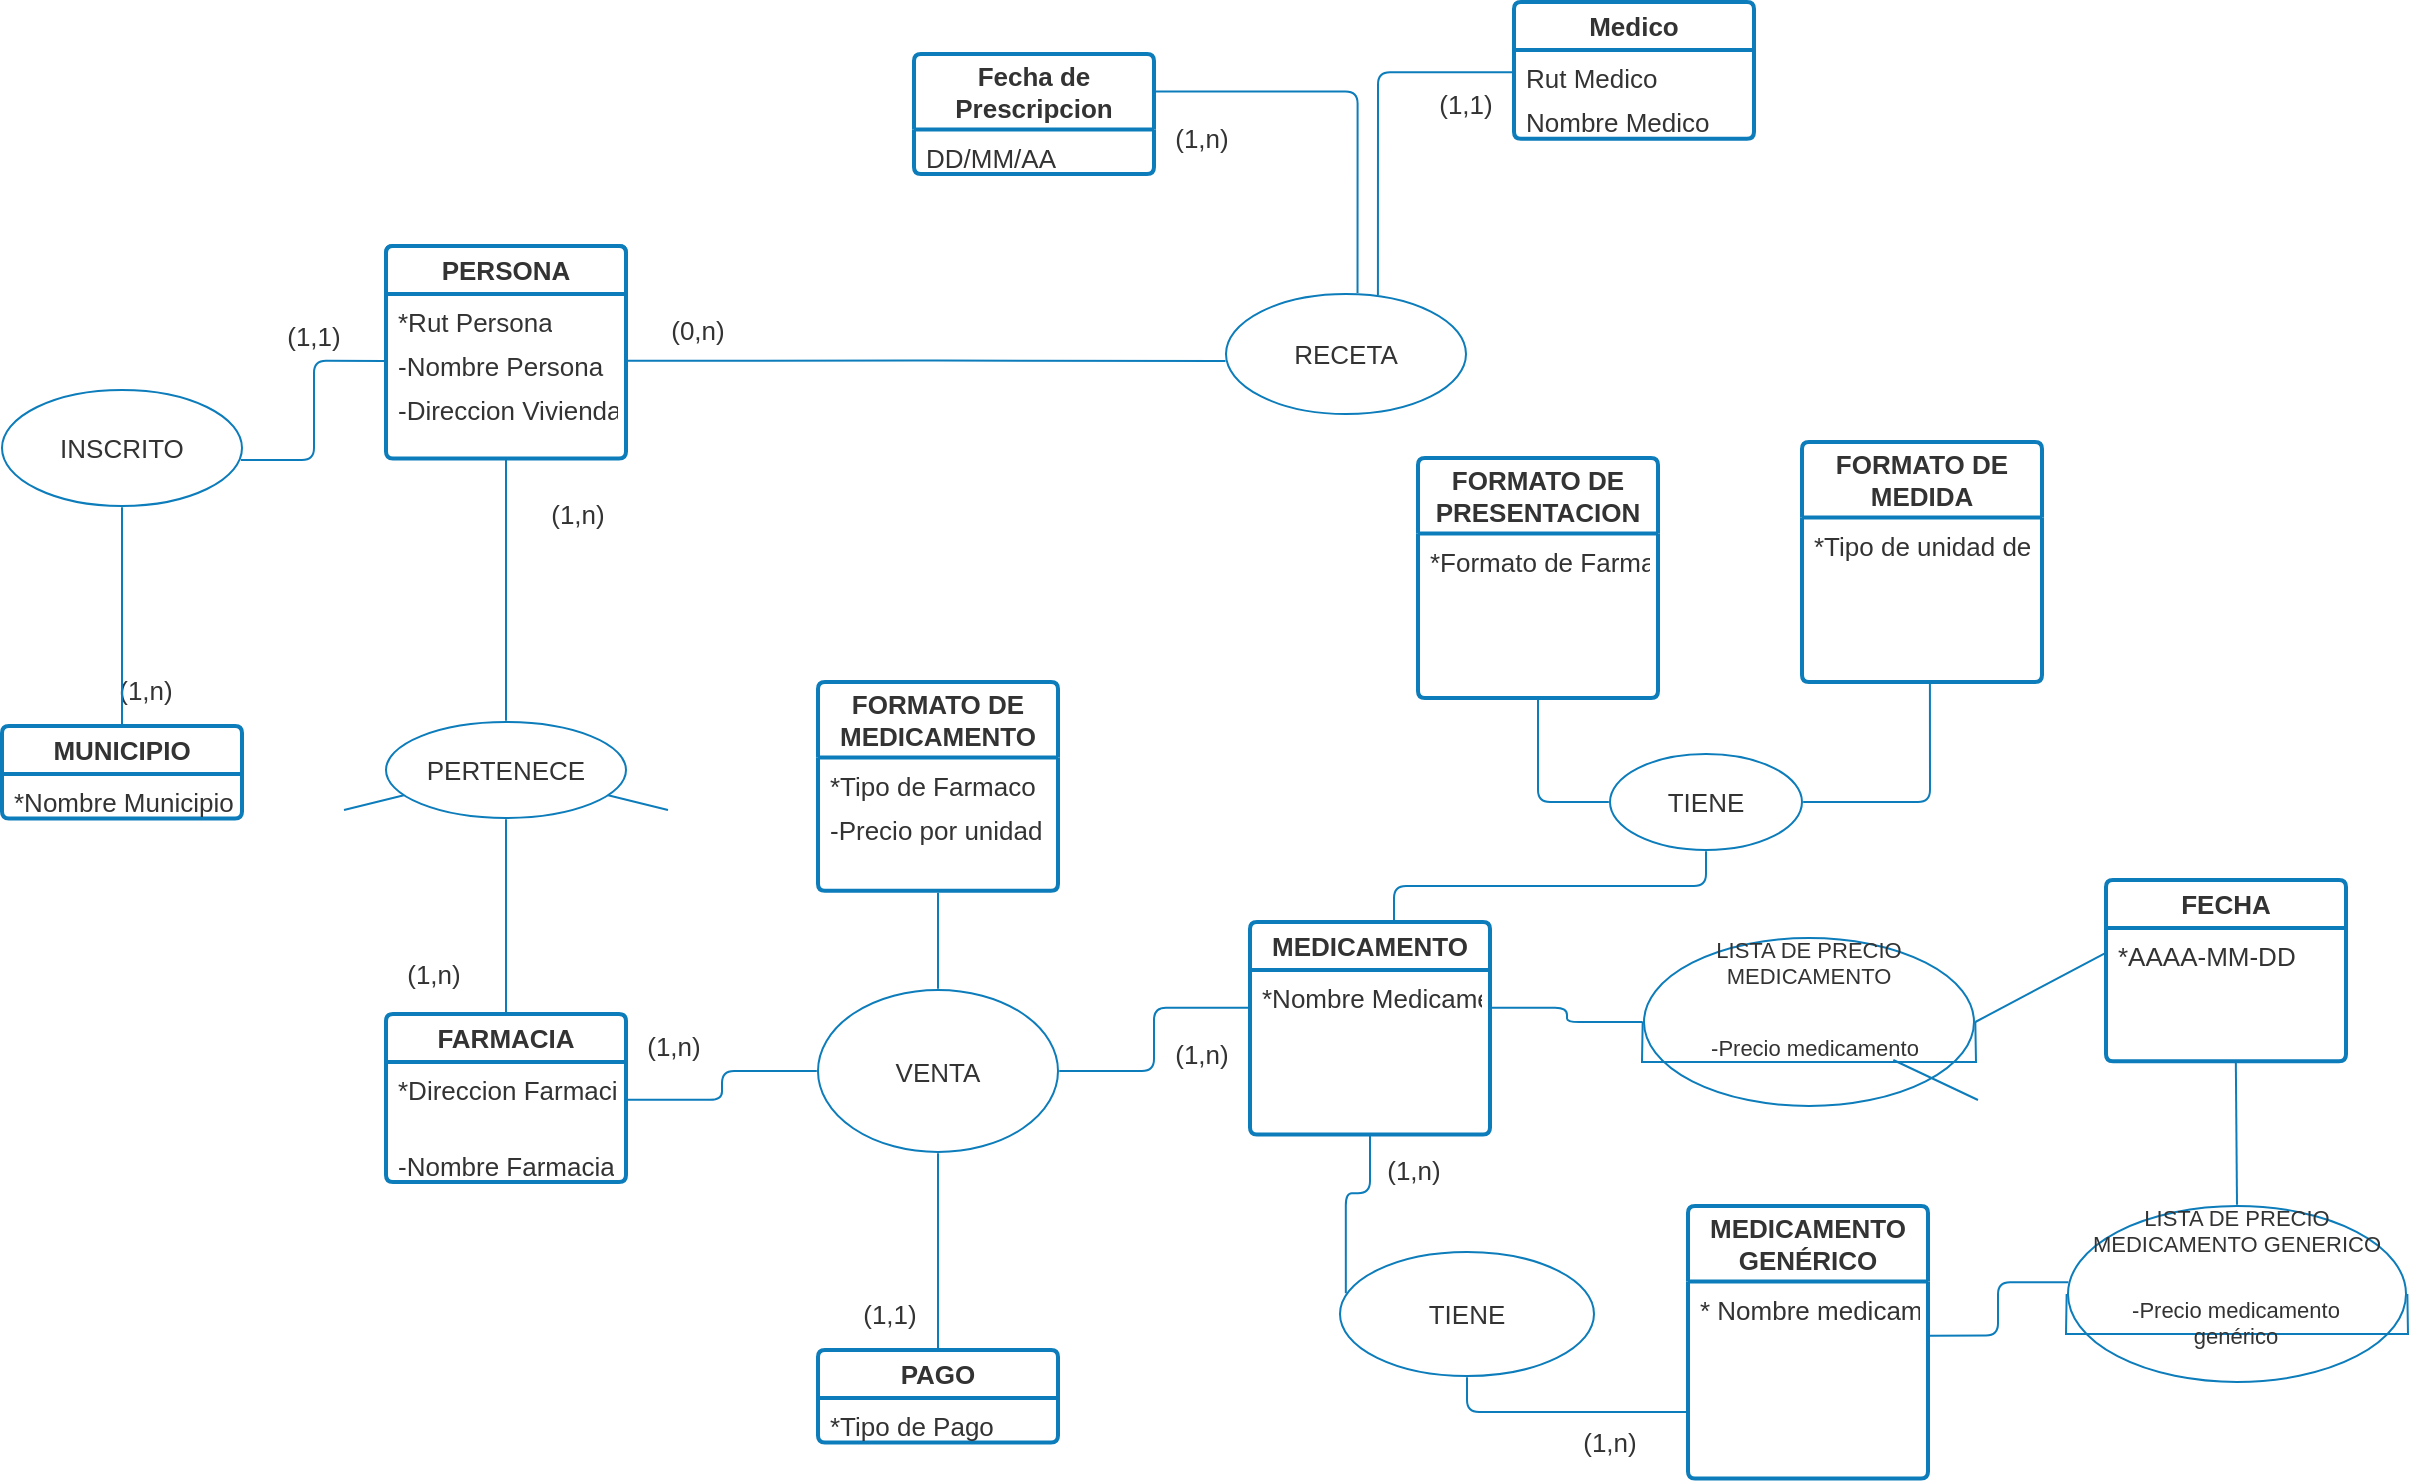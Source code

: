 <mxfile version="13.10.3" type="github"><diagram id="3scmJHmz0SpXR95SD5mB" name="Page-1"><mxGraphModel dx="1483" dy="783" grid="1" gridSize="10" guides="1" tooltips="1" connect="1" arrows="1" fold="1" page="1" pageScale="1" pageWidth="827" pageHeight="1169" math="0" shadow="0"><root><mxCell id="0"/><mxCell id="1" parent="0"/><mxCell id="yOtdlqBsjdBMA4Psk-h1-1" value="Persona" style="html=1;overflow=block;whiteSpace=wrap;swimlane;childLayout=stackLayout;horizontal=1;horizontalStack=0;resizeParent=1;resizeParentMax=0;resizeLast=0;collapsible=0;marginBottom=0;swimlaneFillColor=#ffffff;startSize=24;whiteSpace=wrap;fontSize=13;fontColor=#333333;align=center;whiteSpace=wrap;spacing=0;strokeColor=#0c7cba;strokeOpacity=100;fillOpacity=100;rounded=1;absoluteArcSize=1;arcSize=7;fillColor=#ffffff;strokeWidth=2;fillColor=#ffffff;" vertex="1" zOrder="1" parent="1"><mxGeometry x="216" y="144" width="120" height="90.6" as="geometry"/></mxCell><mxCell id="yOtdlqBsjdBMA4Psk-h1-2" value="Rut Persona" style="part=1;resizeHeight=0;strokeColor=none;align=left;verticalAlign=top;spacingLeft=4;spacingRight=4;overflow=hidden;rotatable=0;points=[[0,0.5],[1,0.5]];portConstraint=eastwest;html=1;swimlaneFillColor=#ffffff;fontSize=13;fontColor=#333333;fillColor=none;strokeOpacity=100;fillOpacity=100;" vertex="1" parent="yOtdlqBsjdBMA4Psk-h1-1"><mxGeometry y="24" width="120" height="22.2" as="geometry"/></mxCell><mxCell id="yOtdlqBsjdBMA4Psk-h1-3" value="Nombre Persona" style="part=1;resizeHeight=0;strokeColor=none;align=left;verticalAlign=top;spacingLeft=4;spacingRight=4;overflow=hidden;rotatable=0;points=[[0,0.5],[1,0.5]];portConstraint=eastwest;html=1;swimlaneFillColor=#ffffff;fontSize=13;fontColor=#333333;fillColor=none;strokeOpacity=100;fillOpacity=100;" vertex="1" parent="yOtdlqBsjdBMA4Psk-h1-1"><mxGeometry y="46.2" width="120" height="22.2" as="geometry"/></mxCell><mxCell id="yOtdlqBsjdBMA4Psk-h1-4" value="Direccion Vivienda" style="part=1;resizeHeight=0;strokeColor=none;align=left;verticalAlign=top;spacingLeft=4;spacingRight=4;overflow=hidden;rotatable=0;points=[[0,0.5],[1,0.5]];portConstraint=eastwest;html=1;swimlaneFillColor=#ffffff;fontSize=13;fontColor=#333333;fillColor=none;strokeOpacity=100;fillOpacity=100;" vertex="1" parent="yOtdlqBsjdBMA4Psk-h1-1"><mxGeometry y="68.4" width="120" height="22.2" as="geometry"/></mxCell><mxCell id="yOtdlqBsjdBMA4Psk-h1-5" value="Fecha de  Prescripcion" style="html=1;overflow=block;whiteSpace=wrap;swimlane;childLayout=stackLayout;horizontal=1;horizontalStack=0;resizeParent=1;resizeParentMax=0;resizeLast=0;collapsible=0;marginBottom=0;swimlaneFillColor=#ffffff;startSize=37.8;whiteSpace=wrap;fontSize=13;fontColor=#333333;align=center;whiteSpace=wrap;spacing=0;strokeColor=#0c7cba;strokeOpacity=100;rounded=1;absoluteArcSize=1;arcSize=7;strokeWidth=2;" vertex="1" zOrder="2" parent="1"><mxGeometry x="480" y="48" width="120" height="60" as="geometry"/></mxCell><mxCell id="yOtdlqBsjdBMA4Psk-h1-6" value="DD/MM/AA" style="part=1;resizeHeight=0;strokeColor=none;align=left;verticalAlign=top;spacingLeft=4;spacingRight=4;overflow=hidden;rotatable=0;points=[[0,0.5],[1,0.5]];portConstraint=eastwest;html=1;swimlaneFillColor=#ffffff;fontSize=13;fontColor=#333333;fillColor=none;strokeOpacity=100;" vertex="1" parent="yOtdlqBsjdBMA4Psk-h1-5"><mxGeometry y="37.8" width="120" height="22.2" as="geometry"/></mxCell><mxCell id="yOtdlqBsjdBMA4Psk-h1-7" value="Medico" style="html=1;overflow=block;whiteSpace=wrap;swimlane;childLayout=stackLayout;horizontal=1;horizontalStack=0;resizeParent=1;resizeParentMax=0;resizeLast=0;collapsible=0;marginBottom=0;swimlaneFillColor=#ffffff;startSize=24;whiteSpace=wrap;fontSize=13;fontColor=#333333;align=center;whiteSpace=wrap;spacing=0;strokeColor=#0c7cba;strokeOpacity=100;rounded=1;absoluteArcSize=1;arcSize=7;strokeWidth=2;" vertex="1" zOrder="3" parent="1"><mxGeometry x="780" y="22" width="120" height="68.4" as="geometry"/></mxCell><mxCell id="yOtdlqBsjdBMA4Psk-h1-8" value="Rut Medico" style="part=1;resizeHeight=0;strokeColor=none;align=left;verticalAlign=top;spacingLeft=4;spacingRight=4;overflow=hidden;rotatable=0;points=[[0,0.5],[1,0.5]];portConstraint=eastwest;html=1;swimlaneFillColor=#ffffff;fontSize=13;fontColor=#333333;fillColor=none;strokeOpacity=100;" vertex="1" parent="yOtdlqBsjdBMA4Psk-h1-7"><mxGeometry y="24" width="120" height="22.2" as="geometry"/></mxCell><mxCell id="yOtdlqBsjdBMA4Psk-h1-9" value="Nombre Medico" style="part=1;resizeHeight=0;strokeColor=none;align=left;verticalAlign=top;spacingLeft=4;spacingRight=4;overflow=hidden;rotatable=0;points=[[0,0.5],[1,0.5]];portConstraint=eastwest;html=1;swimlaneFillColor=#ffffff;fontSize=13;fontColor=#333333;fillColor=none;strokeOpacity=100;" vertex="1" parent="yOtdlqBsjdBMA4Psk-h1-7"><mxGeometry y="46.2" width="120" height="22.2" as="geometry"/></mxCell><mxCell id="yOtdlqBsjdBMA4Psk-h1-10" value="MUNICIPIO" style="html=1;overflow=block;whiteSpace=wrap;swimlane;childLayout=stackLayout;horizontal=1;horizontalStack=0;resizeParent=1;resizeParentMax=0;resizeLast=0;collapsible=0;marginBottom=0;swimlaneFillColor=#ffffff;startSize=24;whiteSpace=wrap;fontSize=13;fontColor=#333333;align=center;whiteSpace=wrap;spacing=0;strokeColor=#0c7cba;strokeOpacity=100;rounded=1;absoluteArcSize=1;arcSize=7;strokeWidth=2;" vertex="1" zOrder="4" parent="1"><mxGeometry x="24" y="384" width="120" height="46.2" as="geometry"/></mxCell><mxCell id="yOtdlqBsjdBMA4Psk-h1-11" value="*Nombre Municipio" style="part=1;resizeHeight=0;strokeColor=none;align=left;verticalAlign=top;spacingLeft=4;spacingRight=4;overflow=hidden;rotatable=0;points=[[0,0.5],[1,0.5]];portConstraint=eastwest;html=1;swimlaneFillColor=#ffffff;fontSize=13;fontColor=#333333;fillColor=none;strokeOpacity=100;" vertex="1" parent="yOtdlqBsjdBMA4Psk-h1-10"><mxGeometry y="24" width="120" height="22.2" as="geometry"/></mxCell><mxCell id="yOtdlqBsjdBMA4Psk-h1-12" value="FORMATO DE MEDICAMENTO" style="html=1;overflow=block;whiteSpace=wrap;swimlane;childLayout=stackLayout;horizontal=1;horizontalStack=0;resizeParent=1;resizeParentMax=0;resizeLast=0;collapsible=0;marginBottom=0;swimlaneFillColor=#ffffff;startSize=37.8;whiteSpace=wrap;fontSize=13;fontColor=#333333;align=center;whiteSpace=wrap;spacing=0;strokeColor=#0c7cba;strokeOpacity=100;rounded=1;absoluteArcSize=1;arcSize=7;strokeWidth=2;" vertex="1" zOrder="7" parent="1"><mxGeometry x="432" y="362" width="120" height="104.4" as="geometry"/></mxCell><mxCell id="yOtdlqBsjdBMA4Psk-h1-13" value="*Tipo de Farmaco" style="part=1;resizeHeight=0;strokeColor=none;align=left;verticalAlign=top;spacingLeft=4;spacingRight=4;overflow=hidden;rotatable=0;points=[[0,0.5],[1,0.5]];portConstraint=eastwest;html=1;swimlaneFillColor=#ffffff;fontSize=13;fontColor=#333333;fillColor=none;strokeOpacity=100;" vertex="1" parent="yOtdlqBsjdBMA4Psk-h1-12"><mxGeometry y="37.8" width="120" height="22.2" as="geometry"/></mxCell><mxCell id="yOtdlqBsjdBMA4Psk-h1-14" value="-Precio por unidad" style="part=1;resizeHeight=0;strokeColor=none;align=left;verticalAlign=top;spacingLeft=4;spacingRight=4;overflow=hidden;rotatable=0;points=[[0,0.5],[1,0.5]];portConstraint=eastwest;html=1;swimlaneFillColor=#ffffff;fontSize=13;fontColor=#333333;fillColor=none;strokeOpacity=100;" vertex="1" parent="yOtdlqBsjdBMA4Psk-h1-12"><mxGeometry y="60" width="120" height="22.2" as="geometry"/></mxCell><mxCell id="yOtdlqBsjdBMA4Psk-h1-15" value="" style="part=1;resizeHeight=0;strokeColor=none;align=left;verticalAlign=top;spacingLeft=4;spacingRight=4;overflow=hidden;rotatable=0;points=[[0,0.5],[1,0.5]];portConstraint=eastwest;html=1;swimlaneFillColor=#ffffff;fontSize=11;fillColor=none;strokeOpacity=100;" vertex="1" parent="yOtdlqBsjdBMA4Psk-h1-12"><mxGeometry y="82.2" width="120" height="22.2" as="geometry"/></mxCell><mxCell id="yOtdlqBsjdBMA4Psk-h1-16" value="FARMACIA" style="html=1;overflow=block;whiteSpace=wrap;swimlane;childLayout=stackLayout;horizontal=1;horizontalStack=0;resizeParent=1;resizeParentMax=0;resizeLast=0;collapsible=0;marginBottom=0;swimlaneFillColor=#ffffff;startSize=24;whiteSpace=wrap;fontSize=13;fontColor=#333333;align=center;whiteSpace=wrap;spacing=0;strokeColor=#0c7cba;strokeOpacity=100;rounded=1;absoluteArcSize=1;arcSize=7;strokeWidth=2;" vertex="1" zOrder="8" parent="1"><mxGeometry x="216" y="528" width="120" height="84" as="geometry"/></mxCell><mxCell id="yOtdlqBsjdBMA4Psk-h1-17" value="*Direccion Farmacia" style="part=1;resizeHeight=0;strokeColor=none;align=left;verticalAlign=top;spacingLeft=4;spacingRight=4;overflow=hidden;rotatable=0;points=[[0,0.5],[1,0.5]];portConstraint=eastwest;html=1;swimlaneFillColor=#ffffff;fontSize=13;fontColor=#333333;fillColor=none;strokeOpacity=100;" vertex="1" parent="yOtdlqBsjdBMA4Psk-h1-16"><mxGeometry y="24" width="120" height="37.8" as="geometry"/></mxCell><mxCell id="yOtdlqBsjdBMA4Psk-h1-18" value="-Nombre Farmacia" style="part=1;resizeHeight=0;strokeColor=none;align=left;verticalAlign=top;spacingLeft=4;spacingRight=4;overflow=hidden;rotatable=0;points=[[0,0.5],[1,0.5]];portConstraint=eastwest;html=1;swimlaneFillColor=#ffffff;fontSize=13;fontColor=#333333;fillColor=none;strokeOpacity=100;" vertex="1" parent="yOtdlqBsjdBMA4Psk-h1-16"><mxGeometry y="61.8" width="120" height="22.2" as="geometry"/></mxCell><mxCell id="yOtdlqBsjdBMA4Psk-h1-19" value="PAGO" style="html=1;overflow=block;whiteSpace=wrap;swimlane;childLayout=stackLayout;horizontal=1;horizontalStack=0;resizeParent=1;resizeParentMax=0;resizeLast=0;collapsible=0;marginBottom=0;swimlaneFillColor=#ffffff;startSize=24;whiteSpace=wrap;fontSize=13;fontColor=#333333;align=center;whiteSpace=wrap;spacing=0;strokeColor=#0c7cba;strokeOpacity=100;rounded=1;absoluteArcSize=1;arcSize=7;strokeWidth=2;" vertex="1" zOrder="9" parent="1"><mxGeometry x="432" y="696" width="120" height="46.2" as="geometry"/></mxCell><mxCell id="yOtdlqBsjdBMA4Psk-h1-20" value="*Tipo de Pago" style="part=1;resizeHeight=0;strokeColor=none;align=left;verticalAlign=top;spacingLeft=4;spacingRight=4;overflow=hidden;rotatable=0;points=[[0,0.5],[1,0.5]];portConstraint=eastwest;html=1;swimlaneFillColor=#ffffff;fontSize=13;fontColor=#333333;fillColor=none;strokeOpacity=100;" vertex="1" parent="yOtdlqBsjdBMA4Psk-h1-19"><mxGeometry y="24" width="120" height="22.2" as="geometry"/></mxCell><mxCell id="yOtdlqBsjdBMA4Psk-h1-21" value="MEDICAMENTO" style="html=1;overflow=block;whiteSpace=wrap;swimlane;childLayout=stackLayout;horizontal=1;horizontalStack=0;resizeParent=1;resizeParentMax=0;resizeLast=0;collapsible=0;marginBottom=0;swimlaneFillColor=#ffffff;startSize=24;whiteSpace=wrap;fontSize=13;fontColor=#333333;align=center;whiteSpace=wrap;spacing=0;strokeColor=#0c7cba;strokeOpacity=100;rounded=1;absoluteArcSize=1;arcSize=7;strokeWidth=2;" vertex="1" zOrder="10" parent="1"><mxGeometry x="648" y="482" width="120" height="106.2" as="geometry"/></mxCell><mxCell id="yOtdlqBsjdBMA4Psk-h1-22" value="*Nombre Medicamento" style="part=1;resizeHeight=0;strokeColor=none;align=left;verticalAlign=top;spacingLeft=4;spacingRight=4;overflow=hidden;rotatable=0;points=[[0,0.5],[1,0.5]];portConstraint=eastwest;html=1;swimlaneFillColor=#ffffff;fontSize=13;fontColor=#333333;fillColor=none;strokeOpacity=100;" vertex="1" parent="yOtdlqBsjdBMA4Psk-h1-21"><mxGeometry y="24" width="120" height="37.8" as="geometry"/></mxCell><mxCell id="yOtdlqBsjdBMA4Psk-h1-23" value="" style="part=1;resizeHeight=0;strokeColor=none;align=left;verticalAlign=top;spacingLeft=4;spacingRight=4;overflow=hidden;rotatable=0;points=[[0,0.5],[1,0.5]];portConstraint=eastwest;html=1;swimlaneFillColor=#ffffff;fontSize=11;fillColor=none;strokeOpacity=100;" vertex="1" parent="yOtdlqBsjdBMA4Psk-h1-21"><mxGeometry y="61.8" width="120" height="22.2" as="geometry"/></mxCell><mxCell id="yOtdlqBsjdBMA4Psk-h1-24" value="" style="part=1;resizeHeight=0;strokeColor=none;align=left;verticalAlign=top;spacingLeft=4;spacingRight=4;overflow=hidden;rotatable=0;points=[[0,0.5],[1,0.5]];portConstraint=eastwest;html=1;swimlaneFillColor=#ffffff;fontSize=11;fillColor=none;strokeOpacity=100;" vertex="1" parent="yOtdlqBsjdBMA4Psk-h1-21"><mxGeometry y="84" width="120" height="22.2" as="geometry"/></mxCell><mxCell id="yOtdlqBsjdBMA4Psk-h1-25" value="MEDICAMENTO GENÉRICO" style="html=1;overflow=block;whiteSpace=wrap;swimlane;childLayout=stackLayout;horizontal=1;horizontalStack=0;resizeParent=1;resizeParentMax=0;resizeLast=0;collapsible=0;marginBottom=0;swimlaneFillColor=#ffffff;startSize=37.8;whiteSpace=wrap;fontSize=13;fontColor=#333333;align=center;whiteSpace=wrap;spacing=0;strokeColor=#0c7cba;strokeOpacity=100;rounded=1;absoluteArcSize=1;arcSize=7;strokeWidth=2;" vertex="1" zOrder="12" parent="1"><mxGeometry x="867" y="624" width="120" height="136.2" as="geometry"/></mxCell><mxCell id="yOtdlqBsjdBMA4Psk-h1-26" value="* Nombre medicamento Generico" style="part=1;resizeHeight=0;strokeColor=none;align=left;verticalAlign=top;spacingLeft=4;spacingRight=4;overflow=hidden;rotatable=0;points=[[0,0.5],[1,0.5]];portConstraint=eastwest;html=1;swimlaneFillColor=#ffffff;fontSize=13;fontColor=#333333;fillColor=none;strokeOpacity=100;" vertex="1" parent="yOtdlqBsjdBMA4Psk-h1-25"><mxGeometry y="37.8" width="120" height="54" as="geometry"/></mxCell><mxCell id="yOtdlqBsjdBMA4Psk-h1-27" value="" style="part=1;resizeHeight=0;strokeColor=none;align=left;verticalAlign=top;spacingLeft=4;spacingRight=4;overflow=hidden;rotatable=0;points=[[0,0.5],[1,0.5]];portConstraint=eastwest;html=1;swimlaneFillColor=#ffffff;fontSize=11;fillColor=none;strokeOpacity=100;" vertex="1" parent="yOtdlqBsjdBMA4Psk-h1-25"><mxGeometry y="91.8" width="120" height="22.2" as="geometry"/></mxCell><mxCell id="yOtdlqBsjdBMA4Psk-h1-28" value="" style="part=1;resizeHeight=0;strokeColor=none;align=left;verticalAlign=top;spacingLeft=4;spacingRight=4;overflow=hidden;rotatable=0;points=[[0,0.5],[1,0.5]];portConstraint=eastwest;html=1;swimlaneFillColor=#ffffff;fontSize=11;fillColor=none;strokeOpacity=100;" vertex="1" parent="yOtdlqBsjdBMA4Psk-h1-25"><mxGeometry y="114" width="120" height="22.2" as="geometry"/></mxCell><UserObject label="" lucidchartObjectId="ekrRqHafNtYb" id="yOtdlqBsjdBMA4Psk-h1-29"><mxCell style="html=1;jettySize=18;whiteSpace=wrap;fontSize=11;strokeColor=#0c7cba;strokeOpacity=100;rounded=1;arcSize=12;edgeStyle=orthogonalEdgeStyle;startArrow=none;;endArrow=none;;exitX=0.5;exitY=1.013;exitPerimeter=0;entryX=0.5;entryY=-0.011;entryPerimeter=0;" edge="1" parent="1" source="yOtdlqBsjdBMA4Psk-h1-89" target="yOtdlqBsjdBMA4Psk-h1-16"><mxGeometry width="100" height="100" relative="1" as="geometry"><Array as="points"/></mxGeometry></mxCell></UserObject><UserObject label="(1,1)" lucidchartObjectId="m1dR3qmwz9g8" id="yOtdlqBsjdBMA4Psk-h1-30"><mxCell style="html=1;overflow=block;whiteSpace=wrap;;whiteSpace=wrap;fontSize=13;fontColor=#333333;align=center;spacing=3;strokeOpacity=0;fillOpacity=0;rounded=1;absoluteArcSize=1;arcSize=7;fillColor=#ffffff;" vertex="1" zOrder="29" parent="1"><mxGeometry x="108" y="171" width="144" height="36" as="geometry"/></mxCell></UserObject><UserObject label="(1,n)" lucidchartObjectId="K2dRjQNWzb77" id="yOtdlqBsjdBMA4Psk-h1-31"><mxCell style="html=1;overflow=block;whiteSpace=wrap;;whiteSpace=wrap;fontSize=13;fontColor=#333333;align=center;spacing=3;strokeOpacity=0;fillOpacity=0;rounded=1;absoluteArcSize=1;arcSize=7;fillColor=#ffffff;" vertex="1" zOrder="30" parent="1"><mxGeometry x="288" y="526" width="144" height="36" as="geometry"/></mxCell></UserObject><UserObject label="(1,n)" lucidchartObjectId="b4dRFlXbZlGg" id="yOtdlqBsjdBMA4Psk-h1-32"><mxCell style="html=1;overflow=block;whiteSpace=wrap;;whiteSpace=wrap;fontSize=13;fontColor=#333333;align=center;spacing=3;strokeOpacity=0;fillOpacity=0;rounded=1;absoluteArcSize=1;arcSize=7;fillColor=#ffffff;" vertex="1" zOrder="31" parent="1"><mxGeometry x="24" y="348" width="144" height="36" as="geometry"/></mxCell></UserObject><UserObject label="(1,n)" lucidchartObjectId="y4dRewgTTbqr" id="yOtdlqBsjdBMA4Psk-h1-33"><mxCell style="html=1;overflow=block;whiteSpace=wrap;;whiteSpace=wrap;fontSize=13;fontColor=#333333;align=center;spacing=3;strokeOpacity=0;fillOpacity=0;rounded=1;absoluteArcSize=1;arcSize=7;fillColor=#ffffff;" vertex="1" zOrder="32" parent="1"><mxGeometry x="168" y="490" width="144" height="36" as="geometry"/></mxCell></UserObject><UserObject label="(1,1)" lucidchartObjectId="Q4dR0F2J876s" id="yOtdlqBsjdBMA4Psk-h1-34"><mxCell style="html=1;overflow=block;whiteSpace=wrap;;whiteSpace=wrap;fontSize=13;fontColor=#333333;align=center;spacing=3;strokeOpacity=0;fillOpacity=0;rounded=1;absoluteArcSize=1;arcSize=7;fillColor=#ffffff;" vertex="1" zOrder="33" parent="1"><mxGeometry x="396" y="660" width="144" height="36" as="geometry"/></mxCell></UserObject><UserObject label="VENTA" lucidchartObjectId="kvrR9FNwbQ7j" id="yOtdlqBsjdBMA4Psk-h1-35"><mxCell style="html=1;overflow=block;whiteSpace=wrap;ellipse;whiteSpace=wrap;fontSize=13;fontColor=#333333;spacing=3;verticalAlign=middle;strokeColor=#0c7cba;strokeOpacity=100;rounded=1;absoluteArcSize=1;arcSize=7;" vertex="1" zOrder="35" parent="1"><mxGeometry x="432" y="516" width="120" height="81" as="geometry"/></mxCell></UserObject><UserObject label="" lucidchartObjectId="VyrRKeSiK.Hi" id="yOtdlqBsjdBMA4Psk-h1-36"><mxCell style="html=1;jettySize=18;whiteSpace=wrap;fontSize=11;strokeColor=#0c7cba;strokeOpacity=100;rounded=1;arcSize=12;edgeStyle=orthogonalEdgeStyle;startArrow=none;;endArrow=none;;exitX=1.005;exitY=0.5;exitPerimeter=0;entryX=-0.007;entryY=0.404;entryPerimeter=0;" edge="1" parent="1" source="yOtdlqBsjdBMA4Psk-h1-35" target="yOtdlqBsjdBMA4Psk-h1-21"><mxGeometry width="100" height="100" relative="1" as="geometry"><Array as="points"/></mxGeometry></mxCell></UserObject><UserObject label="TIENE" lucidchartObjectId="bzrRhTbbymBg" id="yOtdlqBsjdBMA4Psk-h1-37"><mxCell style="html=1;overflow=block;whiteSpace=wrap;ellipse;whiteSpace=wrap;fontSize=13;fontColor=#333333;align=center;spacing=3;strokeColor=#0c7cba;strokeOpacity=100;rounded=1;absoluteArcSize=1;arcSize=7;" vertex="1" zOrder="38" parent="1"><mxGeometry x="693" y="647" width="127" height="62" as="geometry"/></mxCell></UserObject><UserObject label="" lucidchartObjectId="HzrRYVN-jux0" id="yOtdlqBsjdBMA4Psk-h1-38"><mxCell style="html=1;jettySize=18;whiteSpace=wrap;fontSize=11;strokeColor=#0c7cba;strokeOpacity=100;rounded=1;arcSize=12;edgeStyle=orthogonalEdgeStyle;startArrow=none;;endArrow=none;;exitX=0.5;exitY=1.008;exitPerimeter=0;entryX=0.023;entryY=0.332;entryPerimeter=0;" edge="1" parent="1" source="yOtdlqBsjdBMA4Psk-h1-21" target="yOtdlqBsjdBMA4Psk-h1-37"><mxGeometry width="100" height="100" relative="1" as="geometry"><Array as="points"/></mxGeometry></mxCell></UserObject><UserObject label="" lucidchartObjectId="JzrRYsVGOn7I" id="yOtdlqBsjdBMA4Psk-h1-39"><mxCell style="html=1;jettySize=18;whiteSpace=wrap;fontSize=11;strokeColor=#0c7cba;strokeOpacity=100;rounded=1;arcSize=12;edgeStyle=orthogonalEdgeStyle;startArrow=none;;endArrow=none;;exitX=0.5;exitY=1.01;exitPerimeter=0;entryX=-0.007;entryY=0.756;entryPerimeter=0;" edge="1" parent="1" source="yOtdlqBsjdBMA4Psk-h1-37" target="yOtdlqBsjdBMA4Psk-h1-25"><mxGeometry width="100" height="100" relative="1" as="geometry"><Array as="points"/></mxGeometry></mxCell></UserObject><UserObject label="" lucidchartObjectId="dArRzUyBSuKn" id="yOtdlqBsjdBMA4Psk-h1-40"><mxCell style="html=1;jettySize=18;whiteSpace=wrap;fontSize=11;strokeColor=#0c7cba;strokeOpacity=100;rounded=0;startArrow=none;;endArrow=none;;exitX=0.5;exitY=1.007;exitPerimeter=0;entryX=0.5;entryY=-0.019;entryPerimeter=0;" edge="1" parent="1" source="yOtdlqBsjdBMA4Psk-h1-35" target="yOtdlqBsjdBMA4Psk-h1-19"><mxGeometry width="100" height="100" relative="1" as="geometry"><Array as="points"/></mxGeometry></mxCell></UserObject><mxCell id="yOtdlqBsjdBMA4Psk-h1-41" value="PERSONA" style="html=1;overflow=block;whiteSpace=wrap;swimlane;childLayout=stackLayout;horizontal=1;horizontalStack=0;resizeParent=1;resizeParentMax=0;resizeLast=0;collapsible=0;marginBottom=0;swimlaneFillColor=#ffffff;startSize=24;whiteSpace=wrap;fontSize=13;fontColor=#333333;align=center;whiteSpace=wrap;spacing=0;strokeColor=#0c7cba;strokeOpacity=100;fillOpacity=100;rounded=1;absoluteArcSize=1;arcSize=7;fillColor=#ffffff;strokeWidth=2;fillColor=#ffffff;" vertex="1" zOrder="42" parent="1"><mxGeometry x="216" y="144" width="120" height="106.2" as="geometry"/></mxCell><mxCell id="yOtdlqBsjdBMA4Psk-h1-42" value="*Rut Persona" style="part=1;resizeHeight=0;strokeColor=none;align=left;verticalAlign=top;spacingLeft=4;spacingRight=4;overflow=hidden;rotatable=0;points=[[0,0.5],[1,0.5]];portConstraint=eastwest;html=1;swimlaneFillColor=#ffffff;fontSize=13;fontColor=#333333;fillColor=none;strokeOpacity=100;fillOpacity=100;" vertex="1" parent="yOtdlqBsjdBMA4Psk-h1-41"><mxGeometry y="24" width="120" height="22.2" as="geometry"/></mxCell><mxCell id="yOtdlqBsjdBMA4Psk-h1-43" value="-Nombre Persona" style="part=1;resizeHeight=0;strokeColor=none;align=left;verticalAlign=top;spacingLeft=4;spacingRight=4;overflow=hidden;rotatable=0;points=[[0,0.5],[1,0.5]];portConstraint=eastwest;html=1;swimlaneFillColor=#ffffff;fontSize=13;fontColor=#333333;fillColor=none;strokeOpacity=100;fillOpacity=100;" vertex="1" parent="yOtdlqBsjdBMA4Psk-h1-41"><mxGeometry y="46.2" width="120" height="22.2" as="geometry"/></mxCell><mxCell id="yOtdlqBsjdBMA4Psk-h1-44" value="-Direccion Vivienda" style="part=1;resizeHeight=0;strokeColor=none;align=left;verticalAlign=top;spacingLeft=4;spacingRight=4;overflow=hidden;rotatable=0;points=[[0,0.5],[1,0.5]];portConstraint=eastwest;html=1;swimlaneFillColor=#ffffff;fontSize=13;fontColor=#333333;fillColor=none;strokeOpacity=100;fillOpacity=100;" vertex="1" parent="yOtdlqBsjdBMA4Psk-h1-41"><mxGeometry y="68.4" width="120" height="37.8" as="geometry"/></mxCell><mxCell id="yOtdlqBsjdBMA4Psk-h1-45" value="FECHA" style="html=1;overflow=block;whiteSpace=wrap;swimlane;childLayout=stackLayout;horizontal=1;horizontalStack=0;resizeParent=1;resizeParentMax=0;resizeLast=0;collapsible=0;marginBottom=0;swimlaneFillColor=#ffffff;startSize=24;whiteSpace=wrap;fontSize=13;fontColor=#333333;align=center;whiteSpace=wrap;spacing=0;strokeColor=#0c7cba;strokeOpacity=100;fillOpacity=100;rounded=1;absoluteArcSize=1;arcSize=7;fillColor=#ffffff;strokeWidth=2;fillColor=#ffffff;" vertex="1" zOrder="43" parent="1"><mxGeometry x="1076" y="461" width="120" height="90.6" as="geometry"/></mxCell><mxCell id="yOtdlqBsjdBMA4Psk-h1-46" value="*AAAA-MM-DD" style="part=1;resizeHeight=0;strokeColor=none;align=left;verticalAlign=top;spacingLeft=4;spacingRight=4;overflow=hidden;rotatable=0;points=[[0,0.5],[1,0.5]];portConstraint=eastwest;html=1;swimlaneFillColor=#ffffff;fontSize=13;fontColor=#333333;fillColor=none;strokeOpacity=100;fillOpacity=100;" vertex="1" parent="yOtdlqBsjdBMA4Psk-h1-45"><mxGeometry y="24" width="120" height="22.2" as="geometry"/></mxCell><mxCell id="yOtdlqBsjdBMA4Psk-h1-47" value="" style="part=1;resizeHeight=0;strokeColor=none;align=left;verticalAlign=top;spacingLeft=4;spacingRight=4;overflow=hidden;rotatable=0;points=[[0,0.5],[1,0.5]];portConstraint=eastwest;html=1;swimlaneFillColor=#ffffff;fontSize=11;fillColor=none;strokeOpacity=100;fillOpacity=100;" vertex="1" parent="yOtdlqBsjdBMA4Psk-h1-45"><mxGeometry y="46.2" width="120" height="22.2" as="geometry"/></mxCell><mxCell id="yOtdlqBsjdBMA4Psk-h1-48" value="" style="part=1;resizeHeight=0;strokeColor=none;align=left;verticalAlign=top;spacingLeft=4;spacingRight=4;overflow=hidden;rotatable=0;points=[[0,0.5],[1,0.5]];portConstraint=eastwest;html=1;swimlaneFillColor=#ffffff;fontSize=11;fillColor=none;strokeOpacity=100;fillOpacity=100;" vertex="1" parent="yOtdlqBsjdBMA4Psk-h1-45"><mxGeometry y="68.4" width="120" height="22.2" as="geometry"/></mxCell><UserObject label="" lucidchartObjectId="KGrRwuvWNOKF" id="yOtdlqBsjdBMA4Psk-h1-49"><mxCell style="html=1;jettySize=18;whiteSpace=wrap;fontSize=11;strokeColor=#0c7cba;strokeOpacity=100;rounded=1;arcSize=12;edgeStyle=orthogonalEdgeStyle;startArrow=none;;endArrow=none;;exitX=-0.008;exitY=0.634;exitPerimeter=0;entryX=0.995;entryY=0.603;entryPerimeter=0;" edge="1" parent="1" source="yOtdlqBsjdBMA4Psk-h1-1" target="yOtdlqBsjdBMA4Psk-h1-88"><mxGeometry width="100" height="100" relative="1" as="geometry"><Array as="points"/></mxGeometry></mxCell></UserObject><UserObject label="" lucidchartObjectId="OGrRCCwEp6Dy" id="yOtdlqBsjdBMA4Psk-h1-50"><mxCell style="html=1;jettySize=18;whiteSpace=wrap;fontSize=11;strokeColor=#0c7cba;strokeOpacity=100;rounded=1;arcSize=12;edgeStyle=orthogonalEdgeStyle;startArrow=none;;endArrow=none;;exitX=0.5;exitY=1.01;exitPerimeter=0;entryX=0.5;entryY=-0.019;entryPerimeter=0;" edge="1" parent="1" source="yOtdlqBsjdBMA4Psk-h1-88" target="yOtdlqBsjdBMA4Psk-h1-10"><mxGeometry width="100" height="100" relative="1" as="geometry"><Array as="points"/></mxGeometry></mxCell></UserObject><UserObject label="(1,n)" lucidchartObjectId="ZHrR9__o9Y15" id="yOtdlqBsjdBMA4Psk-h1-51"><mxCell style="html=1;overflow=block;whiteSpace=wrap;;whiteSpace=wrap;fontSize=13;fontColor=#333333;align=center;spacing=3;strokeOpacity=0;fillOpacity=0;rounded=1;absoluteArcSize=1;arcSize=7;fillColor=#ffffff;" vertex="1" zOrder="46" parent="1"><mxGeometry x="552" y="530" width="144" height="36" as="geometry"/></mxCell></UserObject><UserObject label="(0,n)" lucidchartObjectId="fIrR7AbjNETg" id="yOtdlqBsjdBMA4Psk-h1-52"><mxCell style="html=1;overflow=block;whiteSpace=wrap;;whiteSpace=wrap;fontSize=13;fontColor=#333333;align=center;spacing=3;strokeOpacity=0;fillOpacity=0;rounded=1;absoluteArcSize=1;arcSize=7;fillColor=#ffffff;" vertex="1" zOrder="47" parent="1"><mxGeometry x="300" y="168" width="144" height="36" as="geometry"/></mxCell></UserObject><UserObject label="RECETA" lucidchartObjectId="YIrRK2w~ss0Y" id="yOtdlqBsjdBMA4Psk-h1-53"><mxCell style="html=1;overflow=block;whiteSpace=wrap;ellipse;whiteSpace=wrap;fontSize=13;fontColor=#333333;align=center;spacing=3;strokeColor=#0c7cba;strokeOpacity=100;rounded=1;absoluteArcSize=1;arcSize=7;" vertex="1" zOrder="48" parent="1"><mxGeometry x="636" y="168" width="120" height="60" as="geometry"/></mxCell></UserObject><UserObject label="" lucidchartObjectId="OJrR48Cwj.bP" id="yOtdlqBsjdBMA4Psk-h1-54"><mxCell style="html=1;jettySize=18;whiteSpace=wrap;fontSize=11;strokeColor=#0c7cba;strokeOpacity=100;rounded=1;arcSize=12;edgeStyle=orthogonalEdgeStyle;startArrow=none;;endArrow=none;;exitX=1.008;exitY=0.54;exitPerimeter=0;entryX=-0.002;entryY=0.558;entryPerimeter=0;" edge="1" parent="1" source="yOtdlqBsjdBMA4Psk-h1-41" target="yOtdlqBsjdBMA4Psk-h1-53"><mxGeometry width="100" height="100" relative="1" as="geometry"><Array as="points"/></mxGeometry></mxCell></UserObject><UserObject label="" lucidchartObjectId="1JrRH.VXhA9J" id="yOtdlqBsjdBMA4Psk-h1-55"><mxCell style="html=1;jettySize=18;whiteSpace=wrap;fontSize=11;strokeColor=#0c7cba;strokeOpacity=100;rounded=1;arcSize=12;edgeStyle=orthogonalEdgeStyle;startArrow=none;;endArrow=none;;exitX=0.633;exitY=0.008;exitPerimeter=0;entryX=-0.007;entryY=0.513;entryPerimeter=0;" edge="1" parent="1" source="yOtdlqBsjdBMA4Psk-h1-53" target="yOtdlqBsjdBMA4Psk-h1-7"><mxGeometry width="100" height="100" relative="1" as="geometry"><Array as="points"/></mxGeometry></mxCell></UserObject><UserObject label="(1,n)" lucidchartObjectId="EPrRrXmEJCUG" id="yOtdlqBsjdBMA4Psk-h1-56"><mxCell style="html=1;overflow=block;whiteSpace=wrap;;whiteSpace=wrap;fontSize=13;fontColor=#333333;align=center;spacing=3;strokeOpacity=0;fillOpacity=0;rounded=1;absoluteArcSize=1;arcSize=7;fillColor=#ffffff;" vertex="1" zOrder="52" parent="1"><mxGeometry x="552" y="72" width="144" height="36" as="geometry"/></mxCell></UserObject><UserObject label="LISTA DE PRECIO MEDICAMENTO " lucidchartObjectId="RPrRYoy5W8Yj" id="yOtdlqBsjdBMA4Psk-h1-57"><mxCell style="html=1;overflow=block;whiteSpace=wrap;ellipse;whiteSpace=wrap;fontSize=11;fontColor=#333333;spacing=3;verticalAlign=top;strokeColor=#0c7cba;strokeOpacity=100;rounded=1;absoluteArcSize=1;arcSize=7;" vertex="1" zOrder="53" parent="1"><mxGeometry x="845" y="490" width="165" height="84" as="geometry"/></mxCell></UserObject><UserObject label="" lucidchartObjectId="6PrR94dvAB6Q" id="yOtdlqBsjdBMA4Psk-h1-58"><mxCell style="html=1;jettySize=18;whiteSpace=wrap;fontSize=11;strokeColor=#0c7cba;strokeOpacity=100;rounded=1;arcSize=12;edgeStyle=orthogonalEdgeStyle;startArrow=none;;endArrow=none;;exitX=1.008;exitY=0.312;exitPerimeter=0;entryX=0.548;entryY=-0.008;entryPerimeter=0;" edge="1" parent="1" source="yOtdlqBsjdBMA4Psk-h1-5" target="yOtdlqBsjdBMA4Psk-h1-53"><mxGeometry width="100" height="100" relative="1" as="geometry"><Array as="points"/></mxGeometry></mxCell></UserObject><UserObject label="(1,1)" lucidchartObjectId="mQrR5dR.cSXX" id="yOtdlqBsjdBMA4Psk-h1-59"><mxCell style="html=1;overflow=block;whiteSpace=wrap;;whiteSpace=wrap;fontSize=13;fontColor=#333333;align=center;spacing=3;strokeOpacity=0;fillOpacity=0;rounded=1;absoluteArcSize=1;arcSize=7;fillColor=#ffffff;" vertex="1" zOrder="55" parent="1"><mxGeometry x="684" y="55" width="144" height="36" as="geometry"/></mxCell></UserObject><UserObject label="" lucidchartObjectId=".YrRd1gvrgW~" id="yOtdlqBsjdBMA4Psk-h1-60"><mxCell style="html=1;jettySize=18;whiteSpace=wrap;fontSize=11;strokeColor=#0c7cba;strokeOpacity=100;rounded=0;startArrow=none;;endArrow=none;;exitX=1.004;exitY=0.5;exitPerimeter=0;entryX=-0.004;entryY=0.5;entryPerimeter=0;" edge="1" parent="1" source="yOtdlqBsjdBMA4Psk-h1-57" target="yOtdlqBsjdBMA4Psk-h1-57"><mxGeometry width="100" height="100" relative="1" as="geometry"><Array as="points"><mxPoint x="1011" y="552" generated="1"/><mxPoint x="844" y="552" generated="1"/></Array></mxGeometry></mxCell></UserObject><mxCell id="yOtdlqBsjdBMA4Psk-h1-61" value="" style="text;html=1;resizable=0;labelBackgroundColor=#ffffff;align=center;verticalAlign=middle;;fontSize=11;" vertex="1" parent="yOtdlqBsjdBMA4Psk-h1-60"><mxGeometry relative="1" as="geometry"/></mxCell><UserObject label="-Precio medicamento" lucidchartObjectId="Q0rRz0mzR7ui" id="yOtdlqBsjdBMA4Psk-h1-62"><mxCell style="html=1;overflow=block;whiteSpace=wrap;;whiteSpace=wrap;fontSize=11;fontColor=#333333;align=center;spacing=3;verticalAlign=bottom;strokeOpacity=0;fillOpacity=0;rounded=1;absoluteArcSize=1;arcSize=7;fillColor=#ffffff;" vertex="1" zOrder="57" parent="1"><mxGeometry x="867" y="514" width="127" height="37" as="geometry"/></mxCell></UserObject><UserObject label="" lucidchartObjectId="81rRnzyVP9zl" id="yOtdlqBsjdBMA4Psk-h1-63"><mxCell style="html=1;jettySize=18;whiteSpace=wrap;fontSize=11;strokeColor=#0c7cba;strokeOpacity=100;rounded=1;arcSize=12;edgeStyle=orthogonalEdgeStyle;startArrow=none;;endArrow=none;;exitX=-0.005;exitY=0.5;exitPerimeter=0;entryX=1.008;entryY=0.511;entryPerimeter=0;" edge="1" parent="1" source="yOtdlqBsjdBMA4Psk-h1-35" target="yOtdlqBsjdBMA4Psk-h1-16"><mxGeometry width="100" height="100" relative="1" as="geometry"><Array as="points"/></mxGeometry></mxCell></UserObject><UserObject label="(1,n)" lucidchartObjectId="O5rRRLwb9f9H" id="yOtdlqBsjdBMA4Psk-h1-64"><mxCell style="html=1;overflow=block;whiteSpace=wrap;;whiteSpace=wrap;fontSize=13;fontColor=#333333;align=center;spacing=3;strokeOpacity=0;fillOpacity=0;rounded=1;absoluteArcSize=1;arcSize=7;fillColor=#ffffff;" vertex="1" zOrder="59" parent="1"><mxGeometry x="658" y="588" width="144" height="36" as="geometry"/></mxCell></UserObject><UserObject label="(1,n)" lucidchartObjectId="X5rRFrorW..s" id="yOtdlqBsjdBMA4Psk-h1-65"><mxCell style="html=1;overflow=block;whiteSpace=wrap;;whiteSpace=wrap;fontSize=13;fontColor=#333333;align=center;spacing=3;strokeOpacity=0;fillOpacity=0;rounded=1;absoluteArcSize=1;arcSize=7;fillColor=#ffffff;" vertex="1" zOrder="60" parent="1"><mxGeometry x="756" y="724" width="144" height="36" as="geometry"/></mxCell></UserObject><UserObject label="LISTA DE PRECIO MEDICAMENTO GENERICO " lucidchartObjectId="r-rRkM3HNLlh" id="yOtdlqBsjdBMA4Psk-h1-66"><mxCell style="html=1;overflow=block;whiteSpace=wrap;ellipse;whiteSpace=wrap;fontSize=11;fontColor=#333333;spacing=3;verticalAlign=top;strokeColor=#0c7cba;strokeOpacity=100;rounded=1;absoluteArcSize=1;arcSize=7;" vertex="1" zOrder="61" parent="1"><mxGeometry x="1057" y="624" width="169" height="88" as="geometry"/></mxCell></UserObject><UserObject label="" lucidchartObjectId="r-rRQ8s.MSBI" id="yOtdlqBsjdBMA4Psk-h1-67"><mxCell style="html=1;jettySize=18;whiteSpace=wrap;fontSize=11;strokeColor=#0c7cba;strokeOpacity=100;rounded=0;startArrow=none;;endArrow=none;;exitX=1.004;exitY=0.5;exitPerimeter=0;entryX=-0.004;entryY=0.5;entryPerimeter=0;" edge="1" parent="1" source="yOtdlqBsjdBMA4Psk-h1-66" target="yOtdlqBsjdBMA4Psk-h1-66"><mxGeometry width="100" height="100" relative="1" as="geometry"><Array as="points"><mxPoint x="1227" y="688" generated="1"/><mxPoint x="1056" y="688" generated="1"/></Array></mxGeometry></mxCell></UserObject><mxCell id="yOtdlqBsjdBMA4Psk-h1-68" value="" style="text;html=1;resizable=0;labelBackgroundColor=#ffffff;align=center;verticalAlign=middle;;fontSize=11;" vertex="1" parent="yOtdlqBsjdBMA4Psk-h1-67"><mxGeometry relative="1" as="geometry"/></mxCell><UserObject label="-Precio medicamento genérico" lucidchartObjectId="r-rRC47aLQaj" id="yOtdlqBsjdBMA4Psk-h1-69"><mxCell style="html=1;overflow=block;whiteSpace=wrap;;whiteSpace=wrap;fontSize=11;fontColor=#333333;align=center;spacing=3;verticalAlign=bottom;strokeOpacity=0;fillOpacity=0;rounded=1;absoluteArcSize=1;arcSize=7;fillColor=#ffffff;" vertex="1" zOrder="65" parent="1"><mxGeometry x="1076" y="656" width="130" height="39" as="geometry"/></mxCell></UserObject><mxCell id="yOtdlqBsjdBMA4Psk-h1-70" value="FORMATO DE MEDIDA" style="html=1;overflow=block;whiteSpace=wrap;swimlane;childLayout=stackLayout;horizontal=1;horizontalStack=0;resizeParent=1;resizeParentMax=0;resizeLast=0;collapsible=0;marginBottom=0;swimlaneFillColor=#ffffff;startSize=37.8;whiteSpace=wrap;fontSize=13;fontColor=#333333;align=center;whiteSpace=wrap;spacing=0;strokeColor=#0c7cba;strokeOpacity=100;rounded=1;absoluteArcSize=1;arcSize=7;strokeWidth=2;" vertex="1" zOrder="66" parent="1"><mxGeometry x="924" y="242" width="120" height="120" as="geometry"/></mxCell><mxCell id="yOtdlqBsjdBMA4Psk-h1-71" value="*Tipo de unidad de medida de farmaco" style="part=1;resizeHeight=0;strokeColor=none;align=left;verticalAlign=top;spacingLeft=4;spacingRight=4;overflow=hidden;rotatable=0;points=[[0,0.5],[1,0.5]];portConstraint=eastwest;html=1;swimlaneFillColor=#ffffff;fontSize=13;fontColor=#333333;fillColor=none;strokeOpacity=100;" vertex="1" parent="yOtdlqBsjdBMA4Psk-h1-70"><mxGeometry y="37.8" width="120" height="37.8" as="geometry"/></mxCell><mxCell id="yOtdlqBsjdBMA4Psk-h1-72" value="" style="part=1;resizeHeight=0;strokeColor=none;align=left;verticalAlign=top;spacingLeft=4;spacingRight=4;overflow=hidden;rotatable=0;points=[[0,0.5],[1,0.5]];portConstraint=eastwest;html=1;swimlaneFillColor=#ffffff;fontSize=11;fillColor=none;strokeOpacity=100;" vertex="1" parent="yOtdlqBsjdBMA4Psk-h1-70"><mxGeometry y="75.6" width="120" height="22.2" as="geometry"/></mxCell><mxCell id="yOtdlqBsjdBMA4Psk-h1-73" value="" style="part=1;resizeHeight=0;strokeColor=none;align=left;verticalAlign=top;spacingLeft=4;spacingRight=4;overflow=hidden;rotatable=0;points=[[0,0.5],[1,0.5]];portConstraint=eastwest;html=1;swimlaneFillColor=#ffffff;fontSize=11;fillColor=none;strokeOpacity=100;" vertex="1" parent="yOtdlqBsjdBMA4Psk-h1-70"><mxGeometry y="97.8" width="120" height="22.2" as="geometry"/></mxCell><mxCell id="yOtdlqBsjdBMA4Psk-h1-74" value="FORMATO DE PRESENTACION" style="html=1;overflow=block;whiteSpace=wrap;swimlane;childLayout=stackLayout;horizontal=1;horizontalStack=0;resizeParent=1;resizeParentMax=0;resizeLast=0;collapsible=0;marginBottom=0;swimlaneFillColor=#ffffff;startSize=37.8;whiteSpace=wrap;fontSize=13;fontColor=#333333;align=center;whiteSpace=wrap;spacing=0;strokeColor=#0c7cba;strokeOpacity=100;rounded=1;absoluteArcSize=1;arcSize=7;strokeWidth=2;" vertex="1" zOrder="67" parent="1"><mxGeometry x="732" y="250" width="120" height="120" as="geometry"/></mxCell><mxCell id="yOtdlqBsjdBMA4Psk-h1-75" value="*Formato de Farmaco" style="part=1;resizeHeight=0;strokeColor=none;align=left;verticalAlign=top;spacingLeft=4;spacingRight=4;overflow=hidden;rotatable=0;points=[[0,0.5],[1,0.5]];portConstraint=eastwest;html=1;swimlaneFillColor=#ffffff;fontSize=13;fontColor=#333333;fillColor=none;strokeOpacity=100;" vertex="1" parent="yOtdlqBsjdBMA4Psk-h1-74"><mxGeometry y="37.8" width="120" height="37.8" as="geometry"/></mxCell><mxCell id="yOtdlqBsjdBMA4Psk-h1-76" value="" style="part=1;resizeHeight=0;strokeColor=none;align=left;verticalAlign=top;spacingLeft=4;spacingRight=4;overflow=hidden;rotatable=0;points=[[0,0.5],[1,0.5]];portConstraint=eastwest;html=1;swimlaneFillColor=#ffffff;fontSize=11;fillColor=none;strokeOpacity=100;" vertex="1" parent="yOtdlqBsjdBMA4Psk-h1-74"><mxGeometry y="75.6" width="120" height="22.2" as="geometry"/></mxCell><mxCell id="yOtdlqBsjdBMA4Psk-h1-77" value="" style="part=1;resizeHeight=0;strokeColor=none;align=left;verticalAlign=top;spacingLeft=4;spacingRight=4;overflow=hidden;rotatable=0;points=[[0,0.5],[1,0.5]];portConstraint=eastwest;html=1;swimlaneFillColor=#ffffff;fontSize=11;fillColor=none;strokeOpacity=100;" vertex="1" parent="yOtdlqBsjdBMA4Psk-h1-74"><mxGeometry y="97.8" width="120" height="22.2" as="geometry"/></mxCell><UserObject label="" lucidchartObjectId="JxsRtqh_3La_" id="yOtdlqBsjdBMA4Psk-h1-78"><mxCell style="html=1;jettySize=18;whiteSpace=wrap;fontSize=11;strokeColor=#0c7cba;strokeOpacity=100;rounded=0;startArrow=none;;endArrow=none;;exitY=0.987;exitPerimeter=0;entryY=0.987;entryPerimeter=0;" edge="1" parent="1" source="yOtdlqBsjdBMA4Psk-h1-62" target="yOtdlqBsjdBMA4Psk-h1-62"><mxGeometry width="100" height="100" relative="1" as="geometry"><Array as="points"><mxPoint x="1012" y="571" generated="1"/><mxPoint x="1012" y="571" generated="1"/></Array></mxGeometry></mxCell></UserObject><UserObject label="" lucidchartObjectId="~SsR36J9Cx3A" id="yOtdlqBsjdBMA4Psk-h1-79"><mxCell style="html=1;jettySize=18;whiteSpace=wrap;fontSize=11;strokeColor=#0c7cba;strokeOpacity=100;rounded=0;startArrow=none;;endArrow=none;;exitX=0.5;exitY=-0.007;exitPerimeter=0;entryX=0.5;entryY=1.009;entryPerimeter=0;" edge="1" parent="1" source="yOtdlqBsjdBMA4Psk-h1-35" target="yOtdlqBsjdBMA4Psk-h1-12"><mxGeometry width="100" height="100" relative="1" as="geometry"><Array as="points"/></mxGeometry></mxCell></UserObject><UserObject label="TIENE" lucidchartObjectId="lTsRfKZIf~Rl" id="yOtdlqBsjdBMA4Psk-h1-80"><mxCell style="html=1;overflow=block;whiteSpace=wrap;ellipse;whiteSpace=wrap;fontSize=13;fontColor=#333333;spacing=3;verticalAlign=middle;strokeColor=#0c7cba;strokeOpacity=100;rounded=1;absoluteArcSize=1;arcSize=7;" vertex="1" zOrder="70" parent="1"><mxGeometry x="828" y="398" width="96" height="48" as="geometry"/></mxCell></UserObject><UserObject label="" lucidchartObjectId="CTsRg59.8d0N" id="yOtdlqBsjdBMA4Psk-h1-81"><mxCell style="html=1;jettySize=18;whiteSpace=wrap;fontSize=11;strokeColor=#0c7cba;strokeOpacity=100;rounded=1;arcSize=12;edgeStyle=orthogonalEdgeStyle;startArrow=none;;endArrow=none;;exitX=1.006;exitY=0.5;exitPerimeter=0;entryX=0.533;entryY=1.008;entryPerimeter=0;" edge="1" parent="1" source="yOtdlqBsjdBMA4Psk-h1-80" target="yOtdlqBsjdBMA4Psk-h1-70"><mxGeometry width="100" height="100" relative="1" as="geometry"><Array as="points"/></mxGeometry></mxCell></UserObject><UserObject label="" lucidchartObjectId="GTsR5SBA1pcf" id="yOtdlqBsjdBMA4Psk-h1-82"><mxCell style="html=1;jettySize=18;whiteSpace=wrap;fontSize=11;strokeColor=#0c7cba;strokeOpacity=100;rounded=1;arcSize=12;edgeStyle=orthogonalEdgeStyle;startArrow=none;;endArrow=none;;exitX=-0.006;exitY=0.5;exitPerimeter=0;entryX=0.5;entryY=1.008;entryPerimeter=0;" edge="1" parent="1" source="yOtdlqBsjdBMA4Psk-h1-80" target="yOtdlqBsjdBMA4Psk-h1-74"><mxGeometry width="100" height="100" relative="1" as="geometry"><Array as="points"/></mxGeometry></mxCell></UserObject><UserObject label="" lucidchartObjectId="ITsRdsdyrTr_" id="yOtdlqBsjdBMA4Psk-h1-83"><mxCell style="html=1;jettySize=18;whiteSpace=wrap;fontSize=11;strokeColor=#0c7cba;strokeOpacity=100;rounded=1;arcSize=12;edgeStyle=orthogonalEdgeStyle;startArrow=none;;endArrow=none;;exitX=0.5;exitY=1.013;exitPerimeter=0;entryX=0.6;entryY=-0.008;entryPerimeter=0;" edge="1" parent="1" source="yOtdlqBsjdBMA4Psk-h1-80" target="yOtdlqBsjdBMA4Psk-h1-21"><mxGeometry width="100" height="100" relative="1" as="geometry"><Array as="points"/></mxGeometry></mxCell></UserObject><UserObject label="" lucidchartObjectId="ZWsR-vbJdWQP" id="yOtdlqBsjdBMA4Psk-h1-84"><mxCell style="html=1;jettySize=18;whiteSpace=wrap;fontSize=11;strokeColor=#0c7cba;strokeOpacity=100;rounded=1;arcSize=12;edgeStyle=orthogonalEdgeStyle;startArrow=none;;endArrow=none;;exitX=1.008;exitY=0.404;exitPerimeter=0;entryX=-0.004;entryY=0.5;entryPerimeter=0;" edge="1" parent="1" source="yOtdlqBsjdBMA4Psk-h1-21" target="yOtdlqBsjdBMA4Psk-h1-57"><mxGeometry width="100" height="100" relative="1" as="geometry"><Array as="points"/></mxGeometry></mxCell></UserObject><UserObject label="" lucidchartObjectId="aXsRCa3y5Sqa" id="yOtdlqBsjdBMA4Psk-h1-85"><mxCell style="html=1;jettySize=18;whiteSpace=wrap;fontSize=11;strokeColor=#0c7cba;strokeOpacity=100;rounded=0;startArrow=none;;endArrow=none;;exitX=1.004;exitY=0.5;exitPerimeter=0;entryX=-0.007;entryY=0.406;entryPerimeter=0;" edge="1" parent="1" source="yOtdlqBsjdBMA4Psk-h1-57" target="yOtdlqBsjdBMA4Psk-h1-45"><mxGeometry width="100" height="100" relative="1" as="geometry"><Array as="points"/></mxGeometry></mxCell></UserObject><UserObject label="" lucidchartObjectId="iXsRzpLPo_~u" id="yOtdlqBsjdBMA4Psk-h1-86"><mxCell style="html=1;jettySize=18;whiteSpace=wrap;fontSize=11;strokeColor=#0c7cba;strokeOpacity=100;rounded=1;arcSize=12;edgeStyle=orthogonalEdgeStyle;startArrow=none;;endArrow=none;;exitX=1.008;exitY=0.476;exitPerimeter=0;entryX=0.001;entryY=0.433;entryPerimeter=0;" edge="1" parent="1" source="yOtdlqBsjdBMA4Psk-h1-25" target="yOtdlqBsjdBMA4Psk-h1-66"><mxGeometry width="100" height="100" relative="1" as="geometry"><Array as="points"/></mxGeometry></mxCell></UserObject><UserObject label="" lucidchartObjectId="tXsR9Yn6i.so" id="yOtdlqBsjdBMA4Psk-h1-87"><mxCell style="html=1;jettySize=18;whiteSpace=wrap;fontSize=11;strokeColor=#0c7cba;strokeOpacity=100;rounded=0;startArrow=none;;endArrow=none;;exitX=0.5;exitY=-0.007;exitPerimeter=0;entryX=0.541;entryY=1.01;entryPerimeter=0;" edge="1" parent="1" source="yOtdlqBsjdBMA4Psk-h1-66" target="yOtdlqBsjdBMA4Psk-h1-45"><mxGeometry width="100" height="100" relative="1" as="geometry"><Array as="points"/></mxGeometry></mxCell></UserObject><UserObject label="INSCRITO" lucidchartObjectId="xZsRoJjyGU58" id="yOtdlqBsjdBMA4Psk-h1-88"><mxCell style="html=1;overflow=block;whiteSpace=wrap;ellipse;whiteSpace=wrap;fontSize=13;fontColor=#333333;align=center;spacing=3;strokeColor=#0c7cba;strokeOpacity=100;rounded=1;absoluteArcSize=1;arcSize=7;" vertex="1" zOrder="78" parent="1"><mxGeometry x="24" y="216" width="120" height="58" as="geometry"/></mxCell></UserObject><UserObject label="PERTENECE" lucidchartObjectId="C0sR0X2AnkfZ" id="yOtdlqBsjdBMA4Psk-h1-89"><mxCell style="html=1;overflow=block;whiteSpace=wrap;ellipse;whiteSpace=wrap;fontSize=13;fontColor=#333333;spacing=3;verticalAlign=middle;strokeColor=#0c7cba;strokeOpacity=100;rounded=1;absoluteArcSize=1;arcSize=7;" vertex="1" zOrder="79" parent="1"><mxGeometry x="216" y="382" width="120" height="48" as="geometry"/></mxCell></UserObject><UserObject label="" lucidchartObjectId="x1sR0zHxJH0i" id="yOtdlqBsjdBMA4Psk-h1-90"><mxCell style="html=1;jettySize=18;whiteSpace=wrap;fontSize=11;strokeColor=#0c7cba;strokeOpacity=100;rounded=1;arcSize=12;edgeStyle=orthogonalEdgeStyle;startArrow=none;;endArrow=none;;exitX=0.5;exitY=1.008;exitPerimeter=0;entryX=0.5;entryY=-0.013;entryPerimeter=0;" edge="1" parent="1" source="yOtdlqBsjdBMA4Psk-h1-41" target="yOtdlqBsjdBMA4Psk-h1-89"><mxGeometry width="100" height="100" relative="1" as="geometry"><Array as="points"/></mxGeometry></mxCell></UserObject><UserObject label="(1,n)" lucidchartObjectId="U1sRB.xvpRy9" id="yOtdlqBsjdBMA4Psk-h1-91"><mxCell style="html=1;overflow=block;whiteSpace=wrap;;whiteSpace=wrap;fontSize=13;fontColor=#333333;align=center;spacing=3;verticalAlign=bottom;strokeOpacity=0;fillOpacity=0;rounded=1;absoluteArcSize=1;arcSize=7;fillColor=#ffffff;" vertex="1" zOrder="81" parent="1"><mxGeometry x="240" y="250" width="144" height="36" as="geometry"/></mxCell></UserObject><UserObject label="" lucidchartObjectId="T1sRj-ue6w67" id="yOtdlqBsjdBMA4Psk-h1-92"><mxCell style="html=1;jettySize=18;whiteSpace=wrap;fontSize=11;strokeColor=#0c7cba;strokeOpacity=100;rounded=0;startArrow=none;;endArrow=none;;exitY=0.5;exitPerimeter=0;entryY=0.5;entryPerimeter=0;" edge="1" parent="1" source="yOtdlqBsjdBMA4Psk-h1-89" target="yOtdlqBsjdBMA4Psk-h1-89"><mxGeometry width="100" height="100" relative="1" as="geometry"><Array as="points"><mxPoint x="357" y="426" generated="1"/><mxPoint x="357" y="426" generated="1"/></Array></mxGeometry></mxCell></UserObject><UserObject label="" lucidchartObjectId="W1sRQp~fwET8" id="yOtdlqBsjdBMA4Psk-h1-93"><mxCell style="html=1;jettySize=18;whiteSpace=wrap;fontSize=11;strokeColor=#0c7cba;strokeOpacity=100;rounded=0;startArrow=none;;endArrow=none;;exitY=0.5;exitPerimeter=0;entryY=0.5;entryPerimeter=0;" edge="1" parent="1" source="yOtdlqBsjdBMA4Psk-h1-89" target="yOtdlqBsjdBMA4Psk-h1-89"><mxGeometry width="100" height="100" relative="1" as="geometry"><Array as="points"><mxPoint x="195" y="426" generated="1"/><mxPoint x="195" y="426" generated="1"/></Array></mxGeometry></mxCell></UserObject></root></mxGraphModel></diagram></mxfile>